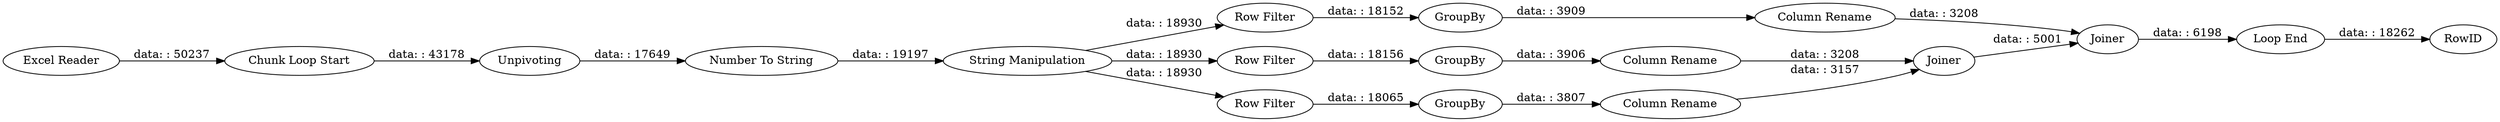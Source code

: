 digraph {
	"-3459690633170528300_6" [label="String Manipulation"]
	"-3459690633170528300_1" [label="Excel Reader"]
	"-3459690633170528300_12" [label="Row Filter"]
	"-3459690633170528300_14" [label="Column Rename"]
	"-3459690633170528300_10" [label="Row Filter"]
	"-3459690633170528300_3" [label=Unpivoting]
	"-3459690633170528300_8" [label="Row Filter"]
	"-3459690633170528300_11" [label=GroupBy]
	"-3459690633170528300_20" [label=RowID]
	"-3459690633170528300_2" [label="Chunk Loop Start"]
	"-3459690633170528300_15" [label="Column Rename"]
	"-3459690633170528300_18" [label=Joiner]
	"-3459690633170528300_13" [label=GroupBy]
	"-3459690633170528300_7" [label="Number To String"]
	"-3459690633170528300_9" [label=GroupBy]
	"-3459690633170528300_16" [label="Column Rename"]
	"-3459690633170528300_17" [label=Joiner]
	"-3459690633170528300_19" [label="Loop End"]
	"-3459690633170528300_16" -> "-3459690633170528300_18" [label="data: : 3208"]
	"-3459690633170528300_7" -> "-3459690633170528300_6" [label="data: : 19197"]
	"-3459690633170528300_9" -> "-3459690633170528300_14" [label="data: : 3807"]
	"-3459690633170528300_14" -> "-3459690633170528300_17" [label="data: : 3157"]
	"-3459690633170528300_8" -> "-3459690633170528300_9" [label="data: : 18065"]
	"-3459690633170528300_1" -> "-3459690633170528300_2" [label="data: : 50237"]
	"-3459690633170528300_15" -> "-3459690633170528300_17" [label="data: : 3208"]
	"-3459690633170528300_19" -> "-3459690633170528300_20" [label="data: : 18262"]
	"-3459690633170528300_6" -> "-3459690633170528300_8" [label="data: : 18930"]
	"-3459690633170528300_18" -> "-3459690633170528300_19" [label="data: : 6198"]
	"-3459690633170528300_10" -> "-3459690633170528300_11" [label="data: : 18156"]
	"-3459690633170528300_12" -> "-3459690633170528300_13" [label="data: : 18152"]
	"-3459690633170528300_13" -> "-3459690633170528300_16" [label="data: : 3909"]
	"-3459690633170528300_2" -> "-3459690633170528300_3" [label="data: : 43178"]
	"-3459690633170528300_6" -> "-3459690633170528300_10" [label="data: : 18930"]
	"-3459690633170528300_17" -> "-3459690633170528300_18" [label="data: : 5001"]
	"-3459690633170528300_11" -> "-3459690633170528300_15" [label="data: : 3906"]
	"-3459690633170528300_3" -> "-3459690633170528300_7" [label="data: : 17649"]
	"-3459690633170528300_6" -> "-3459690633170528300_12" [label="data: : 18930"]
	rankdir=LR
}
